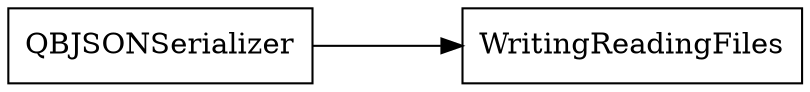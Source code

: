 digraph JSONserializer {
    node [URL="controlFlow/\N.html" shape=box]
    graph [layout="circo"]
    QBJSONSerializer [URL="\N.html" root=true]

    QBJSONSerializer -> WritingReadingFiles
}
